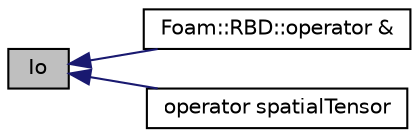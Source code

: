 digraph "Io"
{
  bgcolor="transparent";
  edge [fontname="Helvetica",fontsize="10",labelfontname="Helvetica",labelfontsize="10"];
  node [fontname="Helvetica",fontsize="10",shape=record];
  rankdir="LR";
  Node58 [label="Io",height=0.2,width=0.4,color="black", fillcolor="grey75", style="filled", fontcolor="black"];
  Node58 -> Node59 [dir="back",color="midnightblue",fontsize="10",style="solid",fontname="Helvetica"];
  Node59 [label="Foam::RBD::operator &",height=0.2,width=0.4,color="black",URL="$a21906.html#a49e4ff2049459aede55328e9048711df",tooltip="Inner-product with a spatialVector (e.g. velocity returning the momentum) "];
  Node58 -> Node60 [dir="back",color="midnightblue",fontsize="10",style="solid",fontname="Helvetica"];
  Node60 [label="operator spatialTensor",height=0.2,width=0.4,color="black",URL="$a30449.html#aab22408aca9e9d51924075b00270f3e2",tooltip="Conversion to spatial tensor. "];
}
